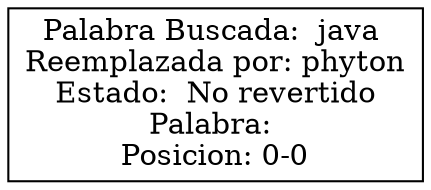 digraph G {node[shape = box];
Nodo0 [label =  "Palabra Buscada:  java 
Reemplazada por: phyton
Estado:  No revertido
Palabra: 
Posicion: 0-0
"]{rank=same; Nodo0;}}